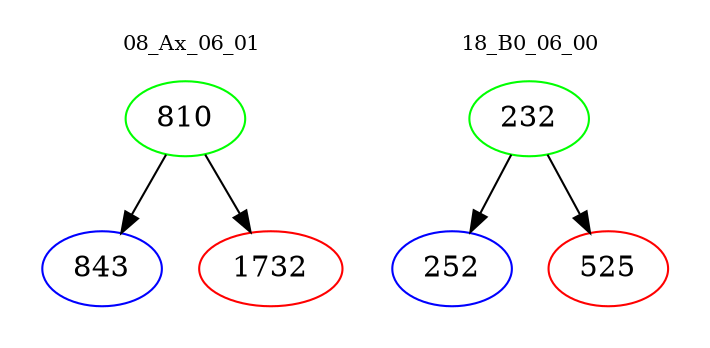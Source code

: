 digraph{
subgraph cluster_0 {
color = white
label = "08_Ax_06_01";
fontsize=10;
T0_810 [label="810", color="green"]
T0_810 -> T0_843 [color="black"]
T0_843 [label="843", color="blue"]
T0_810 -> T0_1732 [color="black"]
T0_1732 [label="1732", color="red"]
}
subgraph cluster_1 {
color = white
label = "18_B0_06_00";
fontsize=10;
T1_232 [label="232", color="green"]
T1_232 -> T1_252 [color="black"]
T1_252 [label="252", color="blue"]
T1_232 -> T1_525 [color="black"]
T1_525 [label="525", color="red"]
}
}
